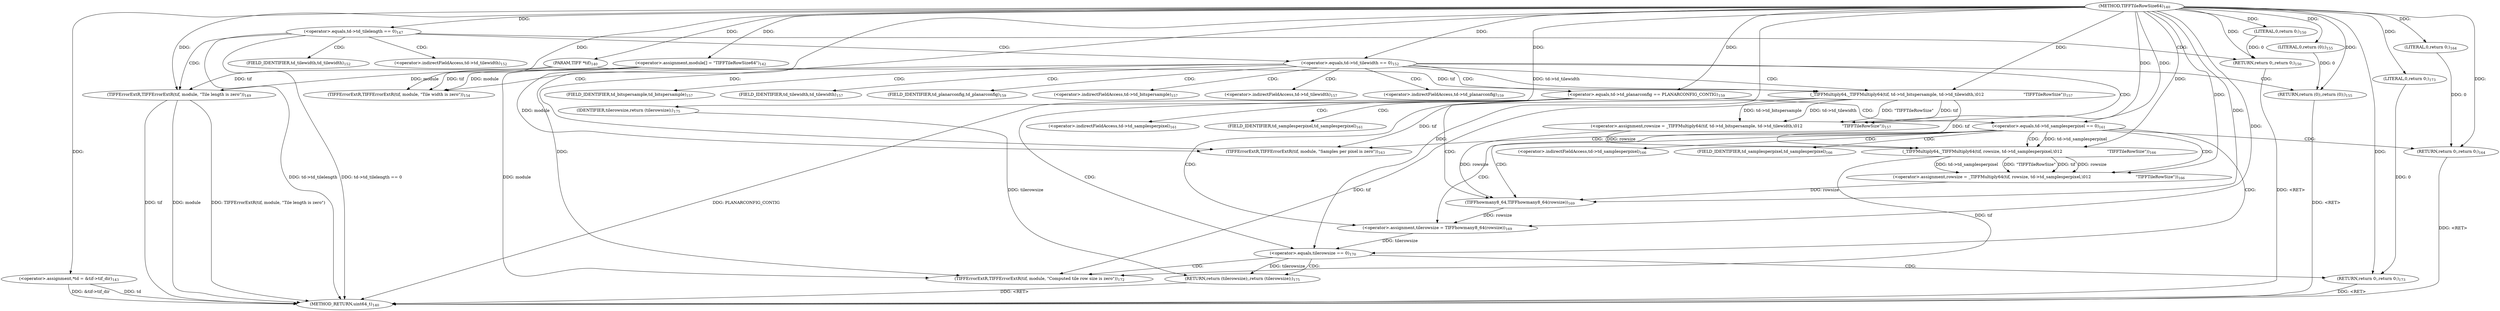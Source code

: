 digraph "TIFFTileRowSize64" {  
"29599" [label = <(METHOD,TIFFTileRowSize64)<SUB>140</SUB>> ]
"29698" [label = <(METHOD_RETURN,uint64_t)<SUB>140</SUB>> ]
"29600" [label = <(PARAM,TIFF *tif)<SUB>140</SUB>> ]
"29603" [label = <(&lt;operator&gt;.assignment,module[] = &quot;TIFFTileRowSize64&quot;)<SUB>142</SUB>> ]
"29607" [label = <(&lt;operator&gt;.assignment,*td = &amp;tif-&gt;tif_dir)<SUB>143</SUB>> ]
"29641" [label = <(&lt;operator&gt;.assignment,rowsize = _TIFFMultiply64(tif, td-&gt;td_bitspersample, td-&gt;td_tilewidth,\012                              &quot;TIFFTileRowSize&quot;))<SUB>157</SUB>> ]
"29681" [label = <(&lt;operator&gt;.assignment,tilerowsize = TIFFhowmany8_64(rowsize))<SUB>169</SUB>> ]
"29696" [label = <(RETURN,return (tilerowsize);,return (tilerowsize);)<SUB>175</SUB>> ]
"29616" [label = <(&lt;operator&gt;.equals,td-&gt;td_tilelength == 0)<SUB>147</SUB>> ]
"29629" [label = <(&lt;operator&gt;.equals,td-&gt;td_tilewidth == 0)<SUB>152</SUB>> ]
"29653" [label = <(&lt;operator&gt;.equals,td-&gt;td_planarconfig == PLANARCONFIG_CONTIG)<SUB>159</SUB>> ]
"29686" [label = <(&lt;operator&gt;.equals,tilerowsize == 0)<SUB>170</SUB>> ]
"29697" [label = <(IDENTIFIER,tilerowsize,return (tilerowsize);)<SUB>175</SUB>> ]
"29622" [label = <(TIFFErrorExtR,TIFFErrorExtR(tif, module, &quot;Tile length is zero&quot;))<SUB>149</SUB>> ]
"29626" [label = <(RETURN,return 0;,return 0;)<SUB>150</SUB>> ]
"29635" [label = <(TIFFErrorExtR,TIFFErrorExtR(tif, module, &quot;Tile width is zero&quot;))<SUB>154</SUB>> ]
"29639" [label = <(RETURN,return (0);,return (0);)<SUB>155</SUB>> ]
"29643" [label = <(_TIFFMultiply64,_TIFFMultiply64(tif, td-&gt;td_bitspersample, td-&gt;td_tilewidth,\012                              &quot;TIFFTileRowSize&quot;))<SUB>157</SUB>> ]
"29672" [label = <(&lt;operator&gt;.assignment,rowsize = _TIFFMultiply64(tif, rowsize, td-&gt;td_samplesperpixel,\012                                  &quot;TIFFTileRowSize&quot;))<SUB>166</SUB>> ]
"29683" [label = <(TIFFhowmany8_64,TIFFhowmany8_64(rowsize))<SUB>169</SUB>> ]
"29690" [label = <(TIFFErrorExtR,TIFFErrorExtR(tif, module, &quot;Computed tile row size is zero&quot;))<SUB>172</SUB>> ]
"29694" [label = <(RETURN,return 0;,return 0;)<SUB>173</SUB>> ]
"29627" [label = <(LITERAL,0,return 0;)<SUB>150</SUB>> ]
"29640" [label = <(LITERAL,0,return (0);)<SUB>155</SUB>> ]
"29660" [label = <(&lt;operator&gt;.equals,td-&gt;td_samplesperpixel == 0)<SUB>161</SUB>> ]
"29695" [label = <(LITERAL,0,return 0;)<SUB>173</SUB>> ]
"29666" [label = <(TIFFErrorExtR,TIFFErrorExtR(tif, module, &quot;Samples per pixel is zero&quot;))<SUB>163</SUB>> ]
"29670" [label = <(RETURN,return 0;,return 0;)<SUB>164</SUB>> ]
"29674" [label = <(_TIFFMultiply64,_TIFFMultiply64(tif, rowsize, td-&gt;td_samplesperpixel,\012                                  &quot;TIFFTileRowSize&quot;))<SUB>166</SUB>> ]
"29671" [label = <(LITERAL,0,return 0;)<SUB>164</SUB>> ]
"29630" [label = <(&lt;operator&gt;.indirectFieldAccess,td-&gt;td_tilewidth)<SUB>152</SUB>> ]
"29645" [label = <(&lt;operator&gt;.indirectFieldAccess,td-&gt;td_bitspersample)<SUB>157</SUB>> ]
"29648" [label = <(&lt;operator&gt;.indirectFieldAccess,td-&gt;td_tilewidth)<SUB>157</SUB>> ]
"29654" [label = <(&lt;operator&gt;.indirectFieldAccess,td-&gt;td_planarconfig)<SUB>159</SUB>> ]
"29632" [label = <(FIELD_IDENTIFIER,td_tilewidth,td_tilewidth)<SUB>152</SUB>> ]
"29647" [label = <(FIELD_IDENTIFIER,td_bitspersample,td_bitspersample)<SUB>157</SUB>> ]
"29650" [label = <(FIELD_IDENTIFIER,td_tilewidth,td_tilewidth)<SUB>157</SUB>> ]
"29656" [label = <(FIELD_IDENTIFIER,td_planarconfig,td_planarconfig)<SUB>159</SUB>> ]
"29661" [label = <(&lt;operator&gt;.indirectFieldAccess,td-&gt;td_samplesperpixel)<SUB>161</SUB>> ]
"29677" [label = <(&lt;operator&gt;.indirectFieldAccess,td-&gt;td_samplesperpixel)<SUB>166</SUB>> ]
"29663" [label = <(FIELD_IDENTIFIER,td_samplesperpixel,td_samplesperpixel)<SUB>161</SUB>> ]
"29679" [label = <(FIELD_IDENTIFIER,td_samplesperpixel,td_samplesperpixel)<SUB>166</SUB>> ]
  "29696" -> "29698"  [ label = "DDG: &lt;RET&gt;"] 
  "29626" -> "29698"  [ label = "DDG: &lt;RET&gt;"] 
  "29694" -> "29698"  [ label = "DDG: &lt;RET&gt;"] 
  "29639" -> "29698"  [ label = "DDG: &lt;RET&gt;"] 
  "29670" -> "29698"  [ label = "DDG: &lt;RET&gt;"] 
  "29607" -> "29698"  [ label = "DDG: td"] 
  "29607" -> "29698"  [ label = "DDG: &amp;tif-&gt;tif_dir"] 
  "29616" -> "29698"  [ label = "DDG: td-&gt;td_tilelength"] 
  "29616" -> "29698"  [ label = "DDG: td-&gt;td_tilelength == 0"] 
  "29622" -> "29698"  [ label = "DDG: tif"] 
  "29622" -> "29698"  [ label = "DDG: module"] 
  "29622" -> "29698"  [ label = "DDG: TIFFErrorExtR(tif, module, &quot;Tile length is zero&quot;)"] 
  "29653" -> "29698"  [ label = "DDG: PLANARCONFIG_CONTIG"] 
  "29599" -> "29600"  [ label = "DDG: "] 
  "29599" -> "29603"  [ label = "DDG: "] 
  "29643" -> "29641"  [ label = "DDG: tif"] 
  "29643" -> "29641"  [ label = "DDG: td-&gt;td_bitspersample"] 
  "29643" -> "29641"  [ label = "DDG: td-&gt;td_tilewidth"] 
  "29643" -> "29641"  [ label = "DDG: &quot;TIFFTileRowSize&quot;"] 
  "29683" -> "29681"  [ label = "DDG: rowsize"] 
  "29697" -> "29696"  [ label = "DDG: tilerowsize"] 
  "29686" -> "29696"  [ label = "DDG: tilerowsize"] 
  "29599" -> "29607"  [ label = "DDG: "] 
  "29599" -> "29641"  [ label = "DDG: "] 
  "29599" -> "29681"  [ label = "DDG: "] 
  "29599" -> "29697"  [ label = "DDG: "] 
  "29599" -> "29616"  [ label = "DDG: "] 
  "29627" -> "29626"  [ label = "DDG: 0"] 
  "29599" -> "29626"  [ label = "DDG: "] 
  "29599" -> "29629"  [ label = "DDG: "] 
  "29640" -> "29639"  [ label = "DDG: 0"] 
  "29599" -> "29639"  [ label = "DDG: "] 
  "29600" -> "29643"  [ label = "DDG: tif"] 
  "29599" -> "29643"  [ label = "DDG: "] 
  "29629" -> "29643"  [ label = "DDG: td-&gt;td_tilewidth"] 
  "29599" -> "29653"  [ label = "DDG: "] 
  "29674" -> "29672"  [ label = "DDG: tif"] 
  "29674" -> "29672"  [ label = "DDG: rowsize"] 
  "29674" -> "29672"  [ label = "DDG: td-&gt;td_samplesperpixel"] 
  "29674" -> "29672"  [ label = "DDG: &quot;TIFFTileRowSize&quot;"] 
  "29641" -> "29683"  [ label = "DDG: rowsize"] 
  "29672" -> "29683"  [ label = "DDG: rowsize"] 
  "29599" -> "29683"  [ label = "DDG: "] 
  "29681" -> "29686"  [ label = "DDG: tilerowsize"] 
  "29599" -> "29686"  [ label = "DDG: "] 
  "29695" -> "29694"  [ label = "DDG: 0"] 
  "29599" -> "29694"  [ label = "DDG: "] 
  "29600" -> "29622"  [ label = "DDG: tif"] 
  "29599" -> "29622"  [ label = "DDG: "] 
  "29603" -> "29622"  [ label = "DDG: module"] 
  "29599" -> "29627"  [ label = "DDG: "] 
  "29600" -> "29635"  [ label = "DDG: tif"] 
  "29599" -> "29635"  [ label = "DDG: "] 
  "29603" -> "29635"  [ label = "DDG: module"] 
  "29599" -> "29640"  [ label = "DDG: "] 
  "29599" -> "29672"  [ label = "DDG: "] 
  "29643" -> "29690"  [ label = "DDG: tif"] 
  "29674" -> "29690"  [ label = "DDG: tif"] 
  "29599" -> "29690"  [ label = "DDG: "] 
  "29603" -> "29690"  [ label = "DDG: module"] 
  "29599" -> "29695"  [ label = "DDG: "] 
  "29599" -> "29660"  [ label = "DDG: "] 
  "29671" -> "29670"  [ label = "DDG: 0"] 
  "29599" -> "29670"  [ label = "DDG: "] 
  "29643" -> "29674"  [ label = "DDG: tif"] 
  "29599" -> "29674"  [ label = "DDG: "] 
  "29641" -> "29674"  [ label = "DDG: rowsize"] 
  "29660" -> "29674"  [ label = "DDG: td-&gt;td_samplesperpixel"] 
  "29643" -> "29666"  [ label = "DDG: tif"] 
  "29599" -> "29666"  [ label = "DDG: "] 
  "29603" -> "29666"  [ label = "DDG: module"] 
  "29599" -> "29671"  [ label = "DDG: "] 
  "29616" -> "29632"  [ label = "CDG: "] 
  "29616" -> "29626"  [ label = "CDG: "] 
  "29616" -> "29630"  [ label = "CDG: "] 
  "29616" -> "29622"  [ label = "CDG: "] 
  "29616" -> "29629"  [ label = "CDG: "] 
  "29629" -> "29650"  [ label = "CDG: "] 
  "29629" -> "29641"  [ label = "CDG: "] 
  "29629" -> "29645"  [ label = "CDG: "] 
  "29629" -> "29653"  [ label = "CDG: "] 
  "29629" -> "29635"  [ label = "CDG: "] 
  "29629" -> "29654"  [ label = "CDG: "] 
  "29629" -> "29639"  [ label = "CDG: "] 
  "29629" -> "29643"  [ label = "CDG: "] 
  "29629" -> "29647"  [ label = "CDG: "] 
  "29629" -> "29648"  [ label = "CDG: "] 
  "29629" -> "29656"  [ label = "CDG: "] 
  "29653" -> "29663"  [ label = "CDG: "] 
  "29653" -> "29660"  [ label = "CDG: "] 
  "29653" -> "29683"  [ label = "CDG: "] 
  "29653" -> "29681"  [ label = "CDG: "] 
  "29653" -> "29686"  [ label = "CDG: "] 
  "29653" -> "29661"  [ label = "CDG: "] 
  "29686" -> "29690"  [ label = "CDG: "] 
  "29686" -> "29694"  [ label = "CDG: "] 
  "29686" -> "29696"  [ label = "CDG: "] 
  "29660" -> "29670"  [ label = "CDG: "] 
  "29660" -> "29666"  [ label = "CDG: "] 
  "29660" -> "29683"  [ label = "CDG: "] 
  "29660" -> "29681"  [ label = "CDG: "] 
  "29660" -> "29672"  [ label = "CDG: "] 
  "29660" -> "29686"  [ label = "CDG: "] 
  "29660" -> "29674"  [ label = "CDG: "] 
  "29660" -> "29677"  [ label = "CDG: "] 
  "29660" -> "29679"  [ label = "CDG: "] 
}
